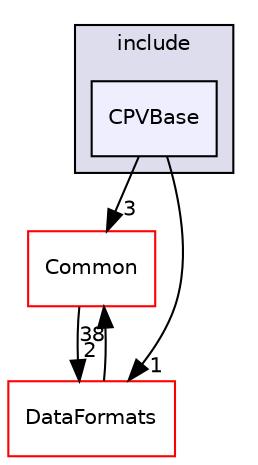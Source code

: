 digraph "/home/travis/build/AliceO2Group/AliceO2/Detectors/CPV/base/include/CPVBase" {
  bgcolor=transparent;
  compound=true
  node [ fontsize="10", fontname="Helvetica"];
  edge [ labelfontsize="10", labelfontname="Helvetica"];
  subgraph clusterdir_6e381537ae2bc6d4d6b248b586fd749d {
    graph [ bgcolor="#ddddee", pencolor="black", label="include" fontname="Helvetica", fontsize="10", URL="dir_6e381537ae2bc6d4d6b248b586fd749d.html"]
  dir_88f419f865cd6dbdefbf830fc01e817e [shape=box, label="CPVBase", style="filled", fillcolor="#eeeeff", pencolor="black", URL="dir_88f419f865cd6dbdefbf830fc01e817e.html"];
  }
  dir_4ab6b4cc6a7edbff49100e9123df213f [shape=box label="Common" color="red" URL="dir_4ab6b4cc6a7edbff49100e9123df213f.html"];
  dir_2171f7ec022c5423887b07c69b2f5b48 [shape=box label="DataFormats" color="red" URL="dir_2171f7ec022c5423887b07c69b2f5b48.html"];
  dir_4ab6b4cc6a7edbff49100e9123df213f->dir_2171f7ec022c5423887b07c69b2f5b48 [headlabel="2", labeldistance=1.5 headhref="dir_000036_000090.html"];
  dir_88f419f865cd6dbdefbf830fc01e817e->dir_4ab6b4cc6a7edbff49100e9123df213f [headlabel="3", labeldistance=1.5 headhref="dir_000217_000036.html"];
  dir_88f419f865cd6dbdefbf830fc01e817e->dir_2171f7ec022c5423887b07c69b2f5b48 [headlabel="1", labeldistance=1.5 headhref="dir_000217_000090.html"];
  dir_2171f7ec022c5423887b07c69b2f5b48->dir_4ab6b4cc6a7edbff49100e9123df213f [headlabel="38", labeldistance=1.5 headhref="dir_000090_000036.html"];
}
